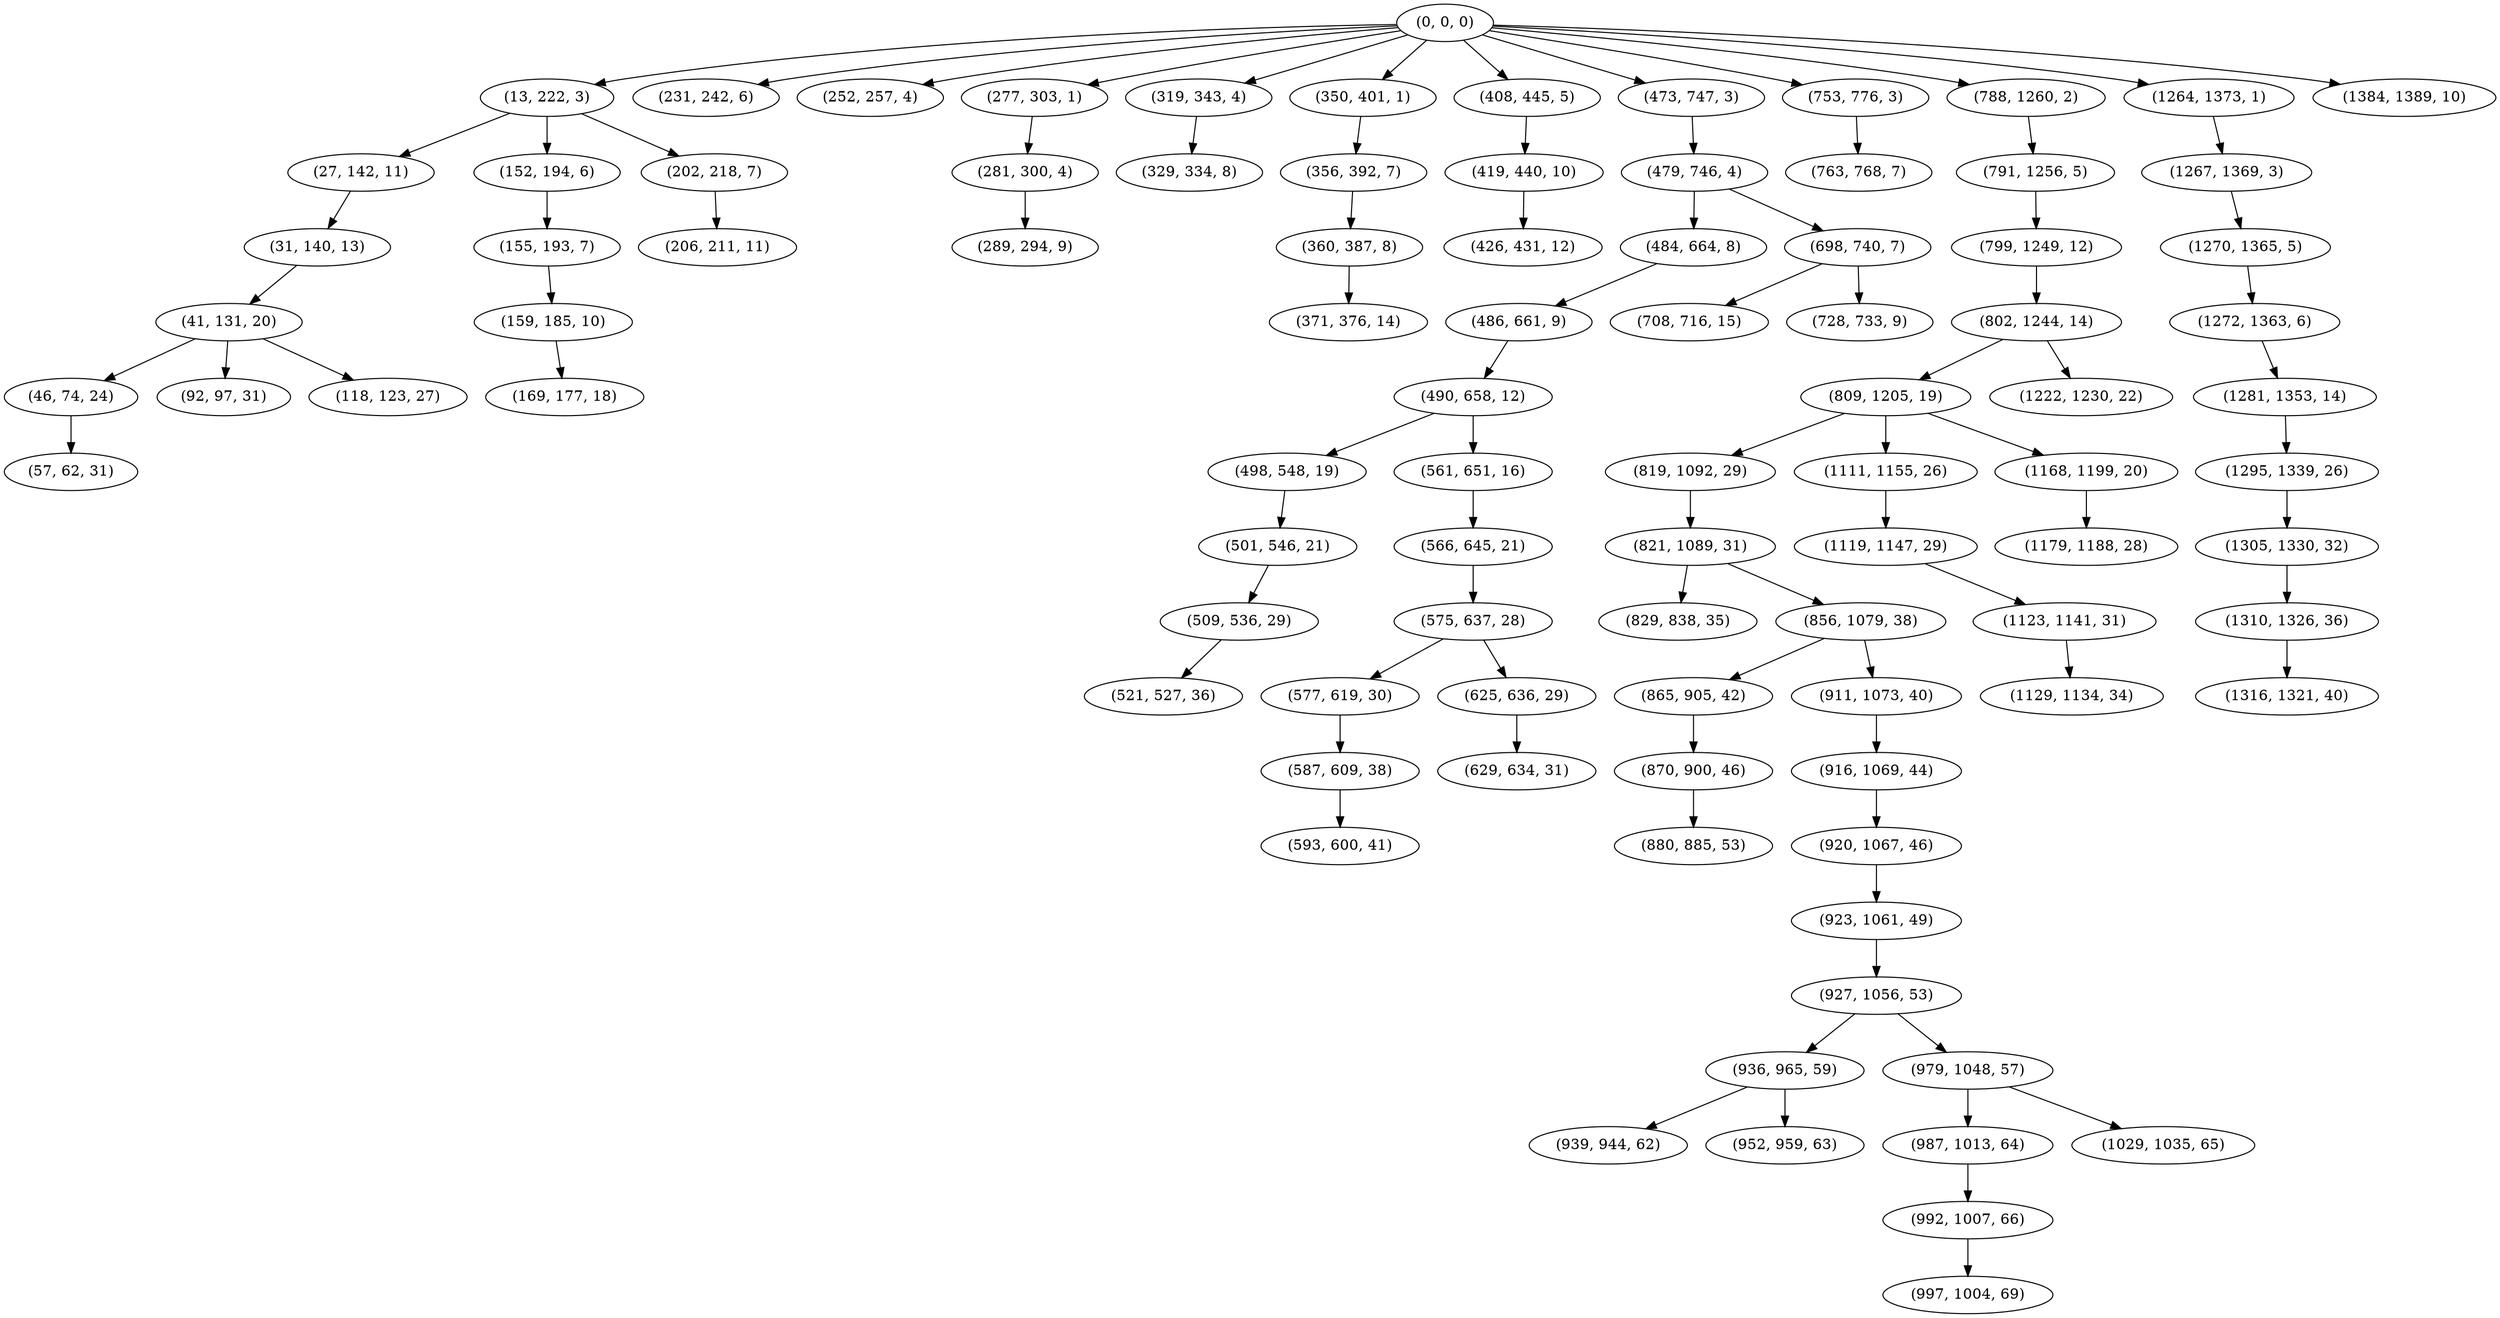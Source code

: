 digraph tree {
    "(0, 0, 0)";
    "(13, 222, 3)";
    "(27, 142, 11)";
    "(31, 140, 13)";
    "(41, 131, 20)";
    "(46, 74, 24)";
    "(57, 62, 31)";
    "(92, 97, 31)";
    "(118, 123, 27)";
    "(152, 194, 6)";
    "(155, 193, 7)";
    "(159, 185, 10)";
    "(169, 177, 18)";
    "(202, 218, 7)";
    "(206, 211, 11)";
    "(231, 242, 6)";
    "(252, 257, 4)";
    "(277, 303, 1)";
    "(281, 300, 4)";
    "(289, 294, 9)";
    "(319, 343, 4)";
    "(329, 334, 8)";
    "(350, 401, 1)";
    "(356, 392, 7)";
    "(360, 387, 8)";
    "(371, 376, 14)";
    "(408, 445, 5)";
    "(419, 440, 10)";
    "(426, 431, 12)";
    "(473, 747, 3)";
    "(479, 746, 4)";
    "(484, 664, 8)";
    "(486, 661, 9)";
    "(490, 658, 12)";
    "(498, 548, 19)";
    "(501, 546, 21)";
    "(509, 536, 29)";
    "(521, 527, 36)";
    "(561, 651, 16)";
    "(566, 645, 21)";
    "(575, 637, 28)";
    "(577, 619, 30)";
    "(587, 609, 38)";
    "(593, 600, 41)";
    "(625, 636, 29)";
    "(629, 634, 31)";
    "(698, 740, 7)";
    "(708, 716, 15)";
    "(728, 733, 9)";
    "(753, 776, 3)";
    "(763, 768, 7)";
    "(788, 1260, 2)";
    "(791, 1256, 5)";
    "(799, 1249, 12)";
    "(802, 1244, 14)";
    "(809, 1205, 19)";
    "(819, 1092, 29)";
    "(821, 1089, 31)";
    "(829, 838, 35)";
    "(856, 1079, 38)";
    "(865, 905, 42)";
    "(870, 900, 46)";
    "(880, 885, 53)";
    "(911, 1073, 40)";
    "(916, 1069, 44)";
    "(920, 1067, 46)";
    "(923, 1061, 49)";
    "(927, 1056, 53)";
    "(936, 965, 59)";
    "(939, 944, 62)";
    "(952, 959, 63)";
    "(979, 1048, 57)";
    "(987, 1013, 64)";
    "(992, 1007, 66)";
    "(997, 1004, 69)";
    "(1029, 1035, 65)";
    "(1111, 1155, 26)";
    "(1119, 1147, 29)";
    "(1123, 1141, 31)";
    "(1129, 1134, 34)";
    "(1168, 1199, 20)";
    "(1179, 1188, 28)";
    "(1222, 1230, 22)";
    "(1264, 1373, 1)";
    "(1267, 1369, 3)";
    "(1270, 1365, 5)";
    "(1272, 1363, 6)";
    "(1281, 1353, 14)";
    "(1295, 1339, 26)";
    "(1305, 1330, 32)";
    "(1310, 1326, 36)";
    "(1316, 1321, 40)";
    "(1384, 1389, 10)";
    "(0, 0, 0)" -> "(13, 222, 3)";
    "(0, 0, 0)" -> "(231, 242, 6)";
    "(0, 0, 0)" -> "(252, 257, 4)";
    "(0, 0, 0)" -> "(277, 303, 1)";
    "(0, 0, 0)" -> "(319, 343, 4)";
    "(0, 0, 0)" -> "(350, 401, 1)";
    "(0, 0, 0)" -> "(408, 445, 5)";
    "(0, 0, 0)" -> "(473, 747, 3)";
    "(0, 0, 0)" -> "(753, 776, 3)";
    "(0, 0, 0)" -> "(788, 1260, 2)";
    "(0, 0, 0)" -> "(1264, 1373, 1)";
    "(0, 0, 0)" -> "(1384, 1389, 10)";
    "(13, 222, 3)" -> "(27, 142, 11)";
    "(13, 222, 3)" -> "(152, 194, 6)";
    "(13, 222, 3)" -> "(202, 218, 7)";
    "(27, 142, 11)" -> "(31, 140, 13)";
    "(31, 140, 13)" -> "(41, 131, 20)";
    "(41, 131, 20)" -> "(46, 74, 24)";
    "(41, 131, 20)" -> "(92, 97, 31)";
    "(41, 131, 20)" -> "(118, 123, 27)";
    "(46, 74, 24)" -> "(57, 62, 31)";
    "(152, 194, 6)" -> "(155, 193, 7)";
    "(155, 193, 7)" -> "(159, 185, 10)";
    "(159, 185, 10)" -> "(169, 177, 18)";
    "(202, 218, 7)" -> "(206, 211, 11)";
    "(277, 303, 1)" -> "(281, 300, 4)";
    "(281, 300, 4)" -> "(289, 294, 9)";
    "(319, 343, 4)" -> "(329, 334, 8)";
    "(350, 401, 1)" -> "(356, 392, 7)";
    "(356, 392, 7)" -> "(360, 387, 8)";
    "(360, 387, 8)" -> "(371, 376, 14)";
    "(408, 445, 5)" -> "(419, 440, 10)";
    "(419, 440, 10)" -> "(426, 431, 12)";
    "(473, 747, 3)" -> "(479, 746, 4)";
    "(479, 746, 4)" -> "(484, 664, 8)";
    "(479, 746, 4)" -> "(698, 740, 7)";
    "(484, 664, 8)" -> "(486, 661, 9)";
    "(486, 661, 9)" -> "(490, 658, 12)";
    "(490, 658, 12)" -> "(498, 548, 19)";
    "(490, 658, 12)" -> "(561, 651, 16)";
    "(498, 548, 19)" -> "(501, 546, 21)";
    "(501, 546, 21)" -> "(509, 536, 29)";
    "(509, 536, 29)" -> "(521, 527, 36)";
    "(561, 651, 16)" -> "(566, 645, 21)";
    "(566, 645, 21)" -> "(575, 637, 28)";
    "(575, 637, 28)" -> "(577, 619, 30)";
    "(575, 637, 28)" -> "(625, 636, 29)";
    "(577, 619, 30)" -> "(587, 609, 38)";
    "(587, 609, 38)" -> "(593, 600, 41)";
    "(625, 636, 29)" -> "(629, 634, 31)";
    "(698, 740, 7)" -> "(708, 716, 15)";
    "(698, 740, 7)" -> "(728, 733, 9)";
    "(753, 776, 3)" -> "(763, 768, 7)";
    "(788, 1260, 2)" -> "(791, 1256, 5)";
    "(791, 1256, 5)" -> "(799, 1249, 12)";
    "(799, 1249, 12)" -> "(802, 1244, 14)";
    "(802, 1244, 14)" -> "(809, 1205, 19)";
    "(802, 1244, 14)" -> "(1222, 1230, 22)";
    "(809, 1205, 19)" -> "(819, 1092, 29)";
    "(809, 1205, 19)" -> "(1111, 1155, 26)";
    "(809, 1205, 19)" -> "(1168, 1199, 20)";
    "(819, 1092, 29)" -> "(821, 1089, 31)";
    "(821, 1089, 31)" -> "(829, 838, 35)";
    "(821, 1089, 31)" -> "(856, 1079, 38)";
    "(856, 1079, 38)" -> "(865, 905, 42)";
    "(856, 1079, 38)" -> "(911, 1073, 40)";
    "(865, 905, 42)" -> "(870, 900, 46)";
    "(870, 900, 46)" -> "(880, 885, 53)";
    "(911, 1073, 40)" -> "(916, 1069, 44)";
    "(916, 1069, 44)" -> "(920, 1067, 46)";
    "(920, 1067, 46)" -> "(923, 1061, 49)";
    "(923, 1061, 49)" -> "(927, 1056, 53)";
    "(927, 1056, 53)" -> "(936, 965, 59)";
    "(927, 1056, 53)" -> "(979, 1048, 57)";
    "(936, 965, 59)" -> "(939, 944, 62)";
    "(936, 965, 59)" -> "(952, 959, 63)";
    "(979, 1048, 57)" -> "(987, 1013, 64)";
    "(979, 1048, 57)" -> "(1029, 1035, 65)";
    "(987, 1013, 64)" -> "(992, 1007, 66)";
    "(992, 1007, 66)" -> "(997, 1004, 69)";
    "(1111, 1155, 26)" -> "(1119, 1147, 29)";
    "(1119, 1147, 29)" -> "(1123, 1141, 31)";
    "(1123, 1141, 31)" -> "(1129, 1134, 34)";
    "(1168, 1199, 20)" -> "(1179, 1188, 28)";
    "(1264, 1373, 1)" -> "(1267, 1369, 3)";
    "(1267, 1369, 3)" -> "(1270, 1365, 5)";
    "(1270, 1365, 5)" -> "(1272, 1363, 6)";
    "(1272, 1363, 6)" -> "(1281, 1353, 14)";
    "(1281, 1353, 14)" -> "(1295, 1339, 26)";
    "(1295, 1339, 26)" -> "(1305, 1330, 32)";
    "(1305, 1330, 32)" -> "(1310, 1326, 36)";
    "(1310, 1326, 36)" -> "(1316, 1321, 40)";
}
